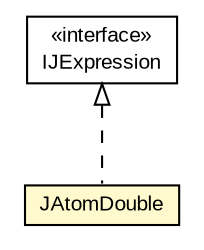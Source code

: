 #!/usr/local/bin/dot
#
# Class diagram 
# Generated by UMLGraph version 5.1 (http://www.umlgraph.org/)
#

digraph G {
	edge [fontname="arial",fontsize=10,labelfontname="arial",labelfontsize=10];
	node [fontname="arial",fontsize=10,shape=plaintext];
	nodesep=0.25;
	ranksep=0.5;
	// com.helger.jcodemodel.JAtomDouble
	c8529 [label=<<table title="com.helger.jcodemodel.JAtomDouble" border="0" cellborder="1" cellspacing="0" cellpadding="2" port="p" bgcolor="lemonChiffon" href="./JAtomDouble.html">
		<tr><td><table border="0" cellspacing="0" cellpadding="1">
<tr><td align="center" balign="center"> JAtomDouble </td></tr>
		</table></td></tr>
		</table>>, fontname="arial", fontcolor="black", fontsize=10.0];
	// com.helger.jcodemodel.IJExpression
	c8547 [label=<<table title="com.helger.jcodemodel.IJExpression" border="0" cellborder="1" cellspacing="0" cellpadding="2" port="p" href="./IJExpression.html">
		<tr><td><table border="0" cellspacing="0" cellpadding="1">
<tr><td align="center" balign="center"> &#171;interface&#187; </td></tr>
<tr><td align="center" balign="center"> IJExpression </td></tr>
		</table></td></tr>
		</table>>, fontname="arial", fontcolor="black", fontsize=10.0];
	//com.helger.jcodemodel.JAtomDouble implements com.helger.jcodemodel.IJExpression
	c8547:p -> c8529:p [dir=back,arrowtail=empty,style=dashed];
}

